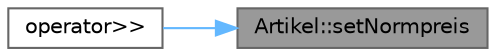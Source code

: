 digraph "Artikel::setNormpreis"
{
 // INTERACTIVE_SVG=YES
 // LATEX_PDF_SIZE
  bgcolor="transparent";
  edge [fontname=Helvetica,fontsize=10,labelfontname=Helvetica,labelfontsize=10];
  node [fontname=Helvetica,fontsize=10,shape=box,height=0.2,width=0.4];
  rankdir="RL";
  Node1 [id="Node000001",label="Artikel::setNormpreis",height=0.2,width=0.4,color="gray40", fillcolor="grey60", style="filled", fontcolor="black",tooltip="Setzt den Normalpreis des Artikels."];
  Node1 -> Node2 [id="edge1_Node000001_Node000002",dir="back",color="steelblue1",style="solid",tooltip=" "];
  Node2 [id="Node000002",label="operator\>\>",height=0.2,width=0.4,color="grey40", fillcolor="white", style="filled",URL="$lager_8cc.html#ad7ef13cad0ad63b42d1ae2212814325e",tooltip="ueberladen des Eingabeoperators fuer die Artikelklasse."];
}
